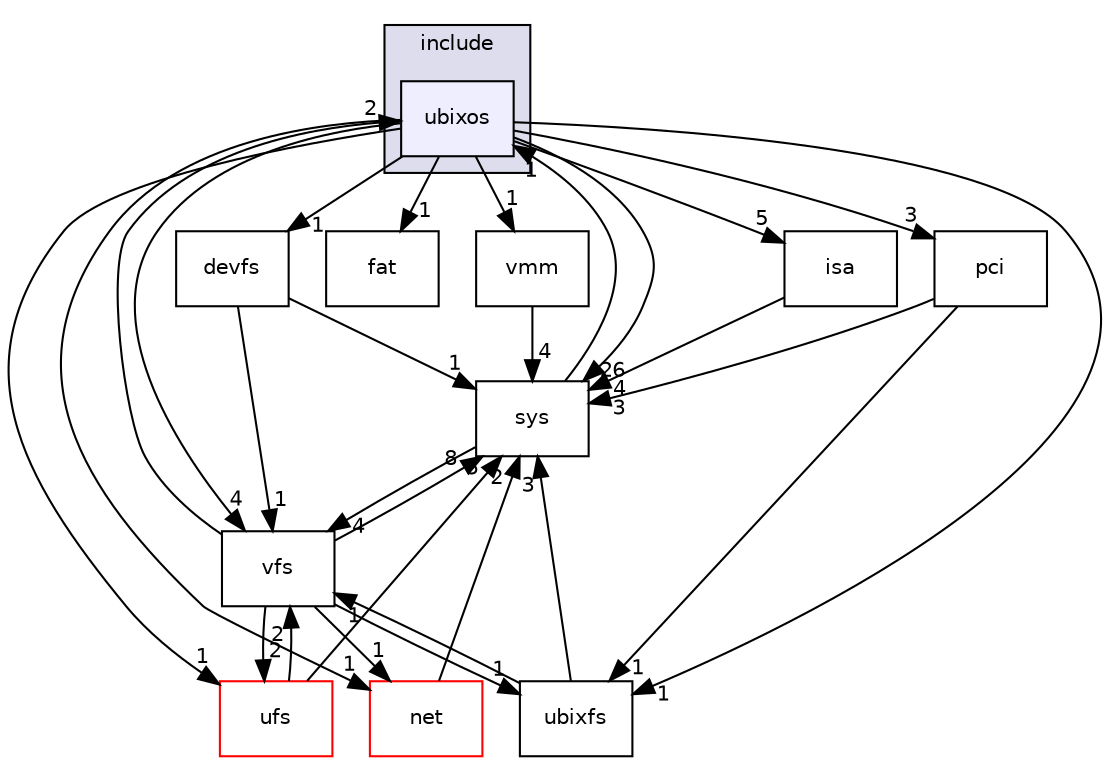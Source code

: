 digraph "C:/Dev/git/UbixOS/sys/include/ubixos" {
  compound=true
  node [ fontsize="10", fontname="Helvetica"];
  edge [ labelfontsize="10", labelfontname="Helvetica"];
  subgraph clusterdir_d1be8160e739b6eed1f7843efdbae1b3 {
    graph [ bgcolor="#ddddee", pencolor="black", label="include" fontname="Helvetica", fontsize="10", URL="dir_d1be8160e739b6eed1f7843efdbae1b3.html"]
  dir_d779ef6b0dc4390059bcb3cfc53f8e8b [shape=box, label="ubixos", style="filled", fillcolor="#eeeeff", pencolor="black", URL="dir_d779ef6b0dc4390059bcb3cfc53f8e8b.html"];
  }
  dir_214f84c2c73d0f2f98eaa46a63e7b8c6 [shape=box label="sys" URL="dir_214f84c2c73d0f2f98eaa46a63e7b8c6.html"];
  dir_679a4eaffa522513d65ba6dfc85ce90c [shape=box label="devfs" URL="dir_679a4eaffa522513d65ba6dfc85ce90c.html"];
  dir_3de624327ffb12f9bf9e6dbf8f72375d [shape=box label="ubixfs" URL="dir_3de624327ffb12f9bf9e6dbf8f72375d.html"];
  dir_5014c1b11ed476e69275a593545c2a82 [shape=box label="isa" URL="dir_5014c1b11ed476e69275a593545c2a82.html"];
  dir_3c613c826710371b20c56a4c4011e29a [shape=box label="pci" URL="dir_3c613c826710371b20c56a4c4011e29a.html"];
  dir_92051c5f162f50371f2a7941dbc5405d [shape=box label="fat" URL="dir_92051c5f162f50371f2a7941dbc5405d.html"];
  dir_9620b7853e5d88fbb5a7100cbf56a61c [shape=box label="vmm" URL="dir_9620b7853e5d88fbb5a7100cbf56a61c.html"];
  dir_c3c0831de3b2f5e14fc52a7f92bdcaba [shape=box label="vfs" URL="dir_c3c0831de3b2f5e14fc52a7f92bdcaba.html"];
  dir_c9b07ddfc7d5d22b1a973d35743b2c44 [shape=box label="ufs" fillcolor="white" style="filled" color="red" URL="dir_c9b07ddfc7d5d22b1a973d35743b2c44.html"];
  dir_8a452844cab5a537277ef786999bc939 [shape=box label="net" fillcolor="white" style="filled" color="red" URL="dir_8a452844cab5a537277ef786999bc939.html"];
  dir_214f84c2c73d0f2f98eaa46a63e7b8c6->dir_d779ef6b0dc4390059bcb3cfc53f8e8b [headlabel="1", labeldistance=1.5 headhref="dir_000020_000038.html"];
  dir_214f84c2c73d0f2f98eaa46a63e7b8c6->dir_c3c0831de3b2f5e14fc52a7f92bdcaba [headlabel="4", labeldistance=1.5 headhref="dir_000020_000021.html"];
  dir_679a4eaffa522513d65ba6dfc85ce90c->dir_214f84c2c73d0f2f98eaa46a63e7b8c6 [headlabel="1", labeldistance=1.5 headhref="dir_000025_000020.html"];
  dir_679a4eaffa522513d65ba6dfc85ce90c->dir_c3c0831de3b2f5e14fc52a7f92bdcaba [headlabel="1", labeldistance=1.5 headhref="dir_000025_000021.html"];
  dir_3de624327ffb12f9bf9e6dbf8f72375d->dir_214f84c2c73d0f2f98eaa46a63e7b8c6 [headlabel="3", labeldistance=1.5 headhref="dir_000022_000020.html"];
  dir_3de624327ffb12f9bf9e6dbf8f72375d->dir_c3c0831de3b2f5e14fc52a7f92bdcaba [headlabel="1", labeldistance=1.5 headhref="dir_000022_000021.html"];
  dir_d779ef6b0dc4390059bcb3cfc53f8e8b->dir_214f84c2c73d0f2f98eaa46a63e7b8c6 [headlabel="26", labeldistance=1.5 headhref="dir_000038_000020.html"];
  dir_d779ef6b0dc4390059bcb3cfc53f8e8b->dir_679a4eaffa522513d65ba6dfc85ce90c [headlabel="1", labeldistance=1.5 headhref="dir_000038_000025.html"];
  dir_d779ef6b0dc4390059bcb3cfc53f8e8b->dir_3de624327ffb12f9bf9e6dbf8f72375d [headlabel="1", labeldistance=1.5 headhref="dir_000038_000022.html"];
  dir_d779ef6b0dc4390059bcb3cfc53f8e8b->dir_5014c1b11ed476e69275a593545c2a82 [headlabel="5", labeldistance=1.5 headhref="dir_000038_000030.html"];
  dir_d779ef6b0dc4390059bcb3cfc53f8e8b->dir_3c613c826710371b20c56a4c4011e29a [headlabel="3", labeldistance=1.5 headhref="dir_000038_000045.html"];
  dir_d779ef6b0dc4390059bcb3cfc53f8e8b->dir_92051c5f162f50371f2a7941dbc5405d [headlabel="1", labeldistance=1.5 headhref="dir_000038_000026.html"];
  dir_d779ef6b0dc4390059bcb3cfc53f8e8b->dir_9620b7853e5d88fbb5a7100cbf56a61c [headlabel="1", labeldistance=1.5 headhref="dir_000038_000048.html"];
  dir_d779ef6b0dc4390059bcb3cfc53f8e8b->dir_c3c0831de3b2f5e14fc52a7f92bdcaba [headlabel="4", labeldistance=1.5 headhref="dir_000038_000021.html"];
  dir_d779ef6b0dc4390059bcb3cfc53f8e8b->dir_c9b07ddfc7d5d22b1a973d35743b2c44 [headlabel="1", labeldistance=1.5 headhref="dir_000038_000036.html"];
  dir_d779ef6b0dc4390059bcb3cfc53f8e8b->dir_8a452844cab5a537277ef786999bc939 [headlabel="1", labeldistance=1.5 headhref="dir_000038_000031.html"];
  dir_5014c1b11ed476e69275a593545c2a82->dir_214f84c2c73d0f2f98eaa46a63e7b8c6 [headlabel="4", labeldistance=1.5 headhref="dir_000030_000020.html"];
  dir_3c613c826710371b20c56a4c4011e29a->dir_214f84c2c73d0f2f98eaa46a63e7b8c6 [headlabel="3", labeldistance=1.5 headhref="dir_000045_000020.html"];
  dir_3c613c826710371b20c56a4c4011e29a->dir_3de624327ffb12f9bf9e6dbf8f72375d [headlabel="1", labeldistance=1.5 headhref="dir_000045_000022.html"];
  dir_9620b7853e5d88fbb5a7100cbf56a61c->dir_214f84c2c73d0f2f98eaa46a63e7b8c6 [headlabel="4", labeldistance=1.5 headhref="dir_000048_000020.html"];
  dir_c3c0831de3b2f5e14fc52a7f92bdcaba->dir_214f84c2c73d0f2f98eaa46a63e7b8c6 [headlabel="8", labeldistance=1.5 headhref="dir_000021_000020.html"];
  dir_c3c0831de3b2f5e14fc52a7f92bdcaba->dir_3de624327ffb12f9bf9e6dbf8f72375d [headlabel="1", labeldistance=1.5 headhref="dir_000021_000022.html"];
  dir_c3c0831de3b2f5e14fc52a7f92bdcaba->dir_d779ef6b0dc4390059bcb3cfc53f8e8b [headlabel="2", labeldistance=1.5 headhref="dir_000021_000038.html"];
  dir_c3c0831de3b2f5e14fc52a7f92bdcaba->dir_c9b07ddfc7d5d22b1a973d35743b2c44 [headlabel="2", labeldistance=1.5 headhref="dir_000021_000036.html"];
  dir_c3c0831de3b2f5e14fc52a7f92bdcaba->dir_8a452844cab5a537277ef786999bc939 [headlabel="1", labeldistance=1.5 headhref="dir_000021_000031.html"];
  dir_c9b07ddfc7d5d22b1a973d35743b2c44->dir_214f84c2c73d0f2f98eaa46a63e7b8c6 [headlabel="5", labeldistance=1.5 headhref="dir_000036_000020.html"];
  dir_c9b07ddfc7d5d22b1a973d35743b2c44->dir_c3c0831de3b2f5e14fc52a7f92bdcaba [headlabel="2", labeldistance=1.5 headhref="dir_000036_000021.html"];
  dir_8a452844cab5a537277ef786999bc939->dir_214f84c2c73d0f2f98eaa46a63e7b8c6 [headlabel="2", labeldistance=1.5 headhref="dir_000031_000020.html"];
}
